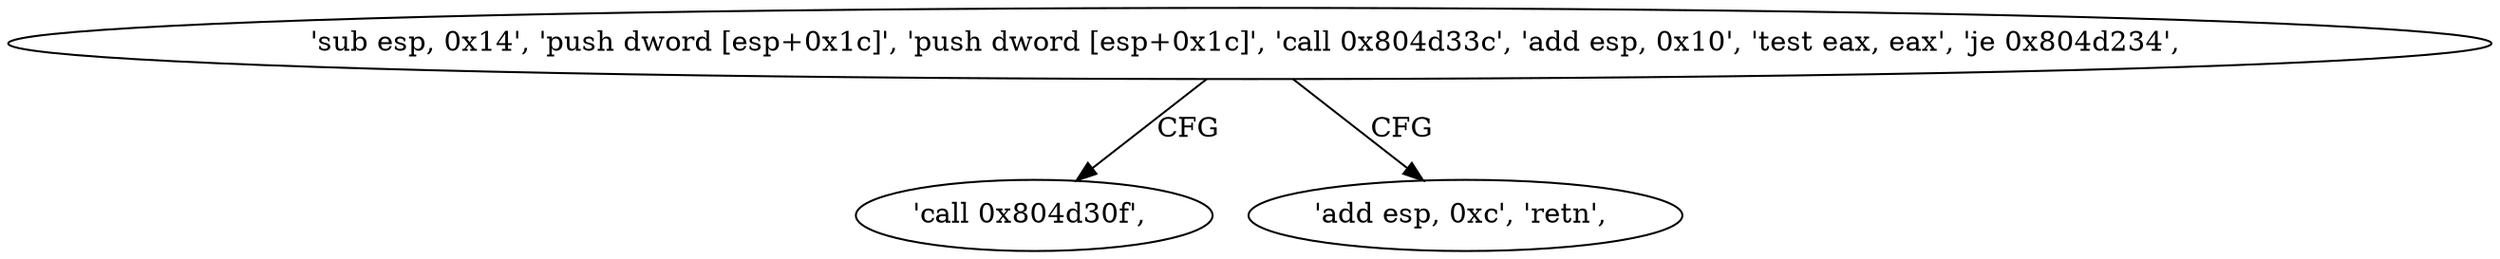 digraph "func" {
"134533657" [label = "'sub esp, 0x14', 'push dword [esp+0x1c]', 'push dword [esp+0x1c]', 'call 0x804d33c', 'add esp, 0x10', 'test eax, eax', 'je 0x804d234', " ]
"134533684" [label = "'call 0x804d30f', " ]
"134533680" [label = "'add esp, 0xc', 'retn', " ]
"134533657" -> "134533684" [ label = "CFG" ]
"134533657" -> "134533680" [ label = "CFG" ]
}
